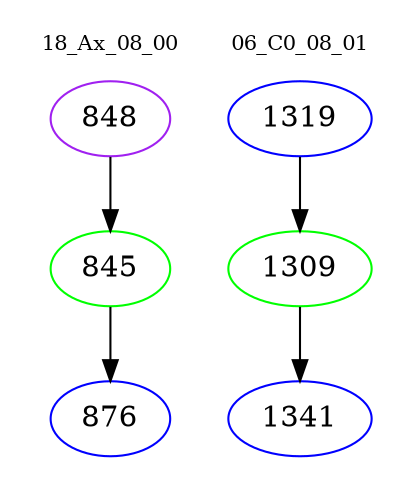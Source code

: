 digraph{
subgraph cluster_0 {
color = white
label = "18_Ax_08_00";
fontsize=10;
T0_848 [label="848", color="purple"]
T0_848 -> T0_845 [color="black"]
T0_845 [label="845", color="green"]
T0_845 -> T0_876 [color="black"]
T0_876 [label="876", color="blue"]
}
subgraph cluster_1 {
color = white
label = "06_C0_08_01";
fontsize=10;
T1_1319 [label="1319", color="blue"]
T1_1319 -> T1_1309 [color="black"]
T1_1309 [label="1309", color="green"]
T1_1309 -> T1_1341 [color="black"]
T1_1341 [label="1341", color="blue"]
}
}
